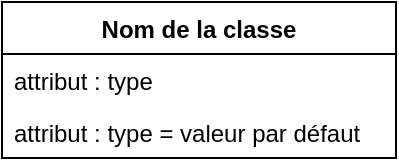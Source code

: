 <mxfile version="15.7.3" type="device" pages="4"><diagram id="C5RBs43oDa-KdzZeNtuy" name="definition"><mxGraphModel dx="1408" dy="851" grid="0" gridSize="10" guides="1" tooltips="1" connect="1" arrows="1" fold="0" page="0" pageScale="1" pageWidth="827" pageHeight="1169" math="0" shadow="0"><root><mxCell id="WIyWlLk6GJQsqaUBKTNV-0"/><mxCell id="WIyWlLk6GJQsqaUBKTNV-1" parent="WIyWlLk6GJQsqaUBKTNV-0"/><mxCell id="2muChrdOP8eWpoi1rVZQ-0" value="Nom de la classe" style="swimlane;fontStyle=1;childLayout=stackLayout;horizontal=1;startSize=26;fillColor=none;horizontalStack=0;resizeParent=1;resizeParentMax=0;resizeLast=0;collapsible=1;marginBottom=0;" parent="WIyWlLk6GJQsqaUBKTNV-1" vertex="1"><mxGeometry x="173" y="229" width="197" height="78" as="geometry"/></mxCell><mxCell id="2muChrdOP8eWpoi1rVZQ-1" value="attribut : type" style="text;strokeColor=none;fillColor=none;align=left;verticalAlign=top;spacingLeft=4;spacingRight=4;overflow=hidden;rotatable=0;points=[[0,0.5],[1,0.5]];portConstraint=eastwest;" parent="2muChrdOP8eWpoi1rVZQ-0" vertex="1"><mxGeometry y="26" width="197" height="26" as="geometry"/></mxCell><mxCell id="2muChrdOP8eWpoi1rVZQ-2" value="attribut : type = valeur par défaut" style="text;strokeColor=none;fillColor=none;align=left;verticalAlign=top;spacingLeft=4;spacingRight=4;overflow=hidden;rotatable=0;points=[[0,0.5],[1,0.5]];portConstraint=eastwest;" parent="2muChrdOP8eWpoi1rVZQ-0" vertex="1"><mxGeometry y="52" width="197" height="26" as="geometry"/></mxCell></root></mxGraphModel></diagram><diagram id="RNo0tvKptu0rPjzbmKOh" name="relations"><mxGraphModel dx="1808" dy="851" grid="0" gridSize="10" guides="1" tooltips="1" connect="1" arrows="1" fold="0" page="0" pageScale="1" pageWidth="1100" pageHeight="850" math="0" shadow="0"><root><mxCell id="r20iOCwLM5_kPu4Nhum--0"/><mxCell id="r20iOCwLM5_kPu4Nhum--1" parent="r20iOCwLM5_kPu4Nhum--0"/><mxCell id="CemCK6yMrdy4ZBYj3Qh3-0" value="Nom de la classe parent" style="swimlane;fontStyle=1;childLayout=stackLayout;horizontal=1;startSize=26;fillColor=none;horizontalStack=0;resizeParent=1;resizeParentMax=0;resizeLast=0;collapsible=1;marginBottom=0;" vertex="1" parent="r20iOCwLM5_kPu4Nhum--1"><mxGeometry x="-297" y="189" width="197" height="78" as="geometry"/></mxCell><mxCell id="CemCK6yMrdy4ZBYj3Qh3-1" value="attribut : type" style="text;strokeColor=none;fillColor=none;align=left;verticalAlign=top;spacingLeft=4;spacingRight=4;overflow=hidden;rotatable=0;points=[[0,0.5],[1,0.5]];portConstraint=eastwest;" vertex="1" parent="CemCK6yMrdy4ZBYj3Qh3-0"><mxGeometry y="26" width="197" height="26" as="geometry"/></mxCell><mxCell id="CemCK6yMrdy4ZBYj3Qh3-2" value="attribut : type" style="text;strokeColor=none;fillColor=none;align=left;verticalAlign=top;spacingLeft=4;spacingRight=4;overflow=hidden;rotatable=0;points=[[0,0.5],[1,0.5]];portConstraint=eastwest;" vertex="1" parent="CemCK6yMrdy4ZBYj3Qh3-0"><mxGeometry y="52" width="197" height="26" as="geometry"/></mxCell><mxCell id="CemCK6yMrdy4ZBYj3Qh3-3" value="Nom de la classe enfant" style="swimlane;fontStyle=1;childLayout=stackLayout;horizontal=1;startSize=26;fillColor=none;horizontalStack=0;resizeParent=1;resizeParentMax=0;resizeLast=0;collapsible=1;marginBottom=0;" vertex="1" parent="r20iOCwLM5_kPu4Nhum--1"><mxGeometry x="93" y="189" width="197" height="78" as="geometry"/></mxCell><mxCell id="CemCK6yMrdy4ZBYj3Qh3-4" value="attribut : type" style="text;strokeColor=none;fillColor=none;align=left;verticalAlign=top;spacingLeft=4;spacingRight=4;overflow=hidden;rotatable=0;points=[[0,0.5],[1,0.5]];portConstraint=eastwest;" vertex="1" parent="CemCK6yMrdy4ZBYj3Qh3-3"><mxGeometry y="26" width="197" height="26" as="geometry"/></mxCell><mxCell id="CemCK6yMrdy4ZBYj3Qh3-5" value="attribut : type" style="text;strokeColor=none;fillColor=none;align=left;verticalAlign=top;spacingLeft=4;spacingRight=4;overflow=hidden;rotatable=0;points=[[0,0.5],[1,0.5]];portConstraint=eastwest;" vertex="1" parent="CemCK6yMrdy4ZBYj3Qh3-3"><mxGeometry y="52" width="197" height="26" as="geometry"/></mxCell><mxCell id="CemCK6yMrdy4ZBYj3Qh3-6" value="Nom de la classe" style="swimlane;fontStyle=1;childLayout=stackLayout;horizontal=1;startSize=26;fillColor=none;horizontalStack=0;resizeParent=1;resizeParentMax=0;resizeLast=0;collapsible=1;marginBottom=0;" vertex="1" parent="r20iOCwLM5_kPu4Nhum--1"><mxGeometry x="-297" y="315" width="197" height="78" as="geometry"/></mxCell><mxCell id="CemCK6yMrdy4ZBYj3Qh3-7" value="attribut : type" style="text;strokeColor=none;fillColor=none;align=left;verticalAlign=top;spacingLeft=4;spacingRight=4;overflow=hidden;rotatable=0;points=[[0,0.5],[1,0.5]];portConstraint=eastwest;" vertex="1" parent="CemCK6yMrdy4ZBYj3Qh3-6"><mxGeometry y="26" width="197" height="26" as="geometry"/></mxCell><mxCell id="CemCK6yMrdy4ZBYj3Qh3-8" value="attribut : type" style="text;strokeColor=none;fillColor=none;align=left;verticalAlign=top;spacingLeft=4;spacingRight=4;overflow=hidden;rotatable=0;points=[[0,0.5],[1,0.5]];portConstraint=eastwest;" vertex="1" parent="CemCK6yMrdy4ZBYj3Qh3-6"><mxGeometry y="52" width="197" height="26" as="geometry"/></mxCell><mxCell id="CemCK6yMrdy4ZBYj3Qh3-9" value="Nom de la classe" style="swimlane;fontStyle=1;childLayout=stackLayout;horizontal=1;startSize=26;fillColor=none;horizontalStack=0;resizeParent=1;resizeParentMax=0;resizeLast=0;collapsible=1;marginBottom=0;" vertex="1" parent="r20iOCwLM5_kPu4Nhum--1"><mxGeometry x="93" y="315" width="197" height="78" as="geometry"/></mxCell><mxCell id="CemCK6yMrdy4ZBYj3Qh3-10" value="attribut : type" style="text;strokeColor=none;fillColor=none;align=left;verticalAlign=top;spacingLeft=4;spacingRight=4;overflow=hidden;rotatable=0;points=[[0,0.5],[1,0.5]];portConstraint=eastwest;" vertex="1" parent="CemCK6yMrdy4ZBYj3Qh3-9"><mxGeometry y="26" width="197" height="26" as="geometry"/></mxCell><mxCell id="CemCK6yMrdy4ZBYj3Qh3-11" value="attribut : type" style="text;strokeColor=none;fillColor=none;align=left;verticalAlign=top;spacingLeft=4;spacingRight=4;overflow=hidden;rotatable=0;points=[[0,0.5],[1,0.5]];portConstraint=eastwest;" vertex="1" parent="CemCK6yMrdy4ZBYj3Qh3-9"><mxGeometry y="52" width="197" height="26" as="geometry"/></mxCell><mxCell id="CemCK6yMrdy4ZBYj3Qh3-12" value="&amp;nbsp;action &amp;gt;&amp;nbsp;" style="edgeStyle=orthogonalEdgeStyle;rounded=0;orthogonalLoop=1;jettySize=auto;html=1;exitX=1;exitY=0.5;exitDx=0;exitDy=0;entryX=0;entryY=0.5;entryDx=0;entryDy=0;endArrow=none;endFill=0;" edge="1" parent="r20iOCwLM5_kPu4Nhum--1"><mxGeometry relative="1" as="geometry"><mxPoint x="-100" y="354" as="sourcePoint"/><mxPoint x="93" y="354" as="targetPoint"/></mxGeometry></mxCell><mxCell id="CemCK6yMrdy4ZBYj3Qh3-13" style="edgeStyle=orthogonalEdgeStyle;rounded=0;orthogonalLoop=1;jettySize=auto;html=1;exitX=0;exitY=0.5;exitDx=0;exitDy=0;entryX=1;entryY=0.5;entryDx=0;entryDy=0;endArrow=block;endFill=0;endSize=12;" edge="1" parent="r20iOCwLM5_kPu4Nhum--1" source="CemCK6yMrdy4ZBYj3Qh3-4" target="CemCK6yMrdy4ZBYj3Qh3-1"><mxGeometry relative="1" as="geometry"/></mxCell><mxCell id="CemCK6yMrdy4ZBYj3Qh3-15" value="Nom de la classe" style="swimlane;fontStyle=1;childLayout=stackLayout;horizontal=1;startSize=26;fillColor=none;horizontalStack=0;resizeParent=1;resizeParentMax=0;resizeLast=0;collapsible=1;marginBottom=0;" vertex="1" parent="r20iOCwLM5_kPu4Nhum--1"><mxGeometry x="-297" y="438" width="197" height="78" as="geometry"/></mxCell><mxCell id="CemCK6yMrdy4ZBYj3Qh3-16" value="attribut : type" style="text;strokeColor=none;fillColor=none;align=left;verticalAlign=top;spacingLeft=4;spacingRight=4;overflow=hidden;rotatable=0;points=[[0,0.5],[1,0.5]];portConstraint=eastwest;" vertex="1" parent="CemCK6yMrdy4ZBYj3Qh3-15"><mxGeometry y="26" width="197" height="26" as="geometry"/></mxCell><mxCell id="CemCK6yMrdy4ZBYj3Qh3-17" value="attribut : type" style="text;strokeColor=none;fillColor=none;align=left;verticalAlign=top;spacingLeft=4;spacingRight=4;overflow=hidden;rotatable=0;points=[[0,0.5],[1,0.5]];portConstraint=eastwest;" vertex="1" parent="CemCK6yMrdy4ZBYj3Qh3-15"><mxGeometry y="52" width="197" height="26" as="geometry"/></mxCell><mxCell id="CemCK6yMrdy4ZBYj3Qh3-18" value="Nom de la classe" style="swimlane;fontStyle=1;childLayout=stackLayout;horizontal=1;startSize=26;fillColor=none;horizontalStack=0;resizeParent=1;resizeParentMax=0;resizeLast=0;collapsible=1;marginBottom=0;" vertex="1" parent="r20iOCwLM5_kPu4Nhum--1"><mxGeometry x="93" y="438" width="197" height="78" as="geometry"/></mxCell><mxCell id="CemCK6yMrdy4ZBYj3Qh3-19" value="attribut : type" style="text;strokeColor=none;fillColor=none;align=left;verticalAlign=top;spacingLeft=4;spacingRight=4;overflow=hidden;rotatable=0;points=[[0,0.5],[1,0.5]];portConstraint=eastwest;" vertex="1" parent="CemCK6yMrdy4ZBYj3Qh3-18"><mxGeometry y="26" width="197" height="26" as="geometry"/></mxCell><mxCell id="CemCK6yMrdy4ZBYj3Qh3-20" value="attribut : type" style="text;strokeColor=none;fillColor=none;align=left;verticalAlign=top;spacingLeft=4;spacingRight=4;overflow=hidden;rotatable=0;points=[[0,0.5],[1,0.5]];portConstraint=eastwest;" vertex="1" parent="CemCK6yMrdy4ZBYj3Qh3-18"><mxGeometry y="52" width="197" height="26" as="geometry"/></mxCell><mxCell id="CemCK6yMrdy4ZBYj3Qh3-21" value="&amp;nbsp;action &amp;gt;&amp;nbsp;" style="edgeStyle=orthogonalEdgeStyle;rounded=0;orthogonalLoop=1;jettySize=auto;html=1;exitX=1;exitY=0.5;exitDx=0;exitDy=0;entryX=0;entryY=0.5;entryDx=0;entryDy=0;endArrow=none;endFill=0;" edge="1" parent="r20iOCwLM5_kPu4Nhum--1"><mxGeometry relative="1" as="geometry"><mxPoint x="-100" y="477" as="sourcePoint"/><mxPoint x="93" y="477" as="targetPoint"/></mxGeometry></mxCell><mxCell id="CemCK6yMrdy4ZBYj3Qh3-22" value="Card" style="edgeLabel;html=1;align=center;verticalAlign=middle;resizable=0;points=[];" vertex="1" connectable="0" parent="CemCK6yMrdy4ZBYj3Qh3-21"><mxGeometry x="-0.896" y="3" relative="1" as="geometry"><mxPoint x="6" y="-10" as="offset"/></mxGeometry></mxCell><mxCell id="CemCK6yMrdy4ZBYj3Qh3-23" value="Card" style="edgeLabel;html=1;align=center;verticalAlign=middle;resizable=0;points=[];" vertex="1" connectable="0" parent="CemCK6yMrdy4ZBYj3Qh3-21"><mxGeometry x="0.793" y="-2" relative="1" as="geometry"><mxPoint x="3" y="-15" as="offset"/></mxGeometry></mxCell></root></mxGraphModel></diagram><diagram id="Zr9In-lY7mEhg0bkiYH7" name="contraintes"><mxGraphModel dx="1408" dy="851" grid="0" gridSize="10" guides="1" tooltips="1" connect="1" arrows="1" fold="0" page="0" pageScale="1" pageWidth="1100" pageHeight="850" math="0" shadow="0"><root><mxCell id="GfYpJ3R2Ek3cpgLLjfuU-0"/><mxCell id="GfYpJ3R2Ek3cpgLLjfuU-1" parent="GfYpJ3R2Ek3cpgLLjfuU-0"/><mxCell id="5mpGbRbLdj9AD-YkAQId-0" value="Nom de la classe" style="swimlane;fontStyle=1;childLayout=stackLayout;horizontal=1;startSize=26;fillColor=none;horizontalStack=0;resizeParent=1;resizeParentMax=0;resizeLast=0;collapsible=1;marginBottom=0;" vertex="1" parent="GfYpJ3R2Ek3cpgLLjfuU-1"><mxGeometry x="173" y="229" width="169" height="104" as="geometry"/></mxCell><mxCell id="5mpGbRbLdj9AD-YkAQId-1" value="attribut : type    { id }" style="text;strokeColor=none;fillColor=none;align=left;verticalAlign=top;spacingLeft=4;spacingRight=4;overflow=hidden;rotatable=0;points=[[0,0.5],[1,0.5]];portConstraint=eastwest;" vertex="1" parent="5mpGbRbLdj9AD-YkAQId-0"><mxGeometry y="26" width="169" height="26" as="geometry"/></mxCell><mxCell id="5mpGbRbLdj9AD-YkAQId-2" value="attribut : type   { unique }" style="text;strokeColor=none;fillColor=none;align=left;verticalAlign=top;spacingLeft=4;spacingRight=4;overflow=hidden;rotatable=0;points=[[0,0.5],[1,0.5]];portConstraint=eastwest;" vertex="1" parent="5mpGbRbLdj9AD-YkAQId-0"><mxGeometry y="52" width="169" height="26" as="geometry"/></mxCell><mxCell id="5mpGbRbLdj9AD-YkAQId-3" value="X : type   { x &gt; 0 }" style="text;strokeColor=none;fillColor=none;align=left;verticalAlign=top;spacingLeft=4;spacingRight=4;overflow=hidden;rotatable=0;points=[[0,0.5],[1,0.5]];portConstraint=eastwest;" vertex="1" parent="5mpGbRbLdj9AD-YkAQId-0"><mxGeometry y="78" width="169" height="26" as="geometry"/></mxCell></root></mxGraphModel></diagram><diagram id="1ZqOe_J82Y5Z9dAIHWfm" name="embarcation"><mxGraphModel dx="1053" dy="530" grid="0" gridSize="10" guides="1" tooltips="1" connect="1" arrows="1" fold="0" page="1" pageScale="1" pageWidth="1100" pageHeight="850" math="0" shadow="0"><root><mxCell id="W8l-t97603IsIvJPtsRZ-0"/><mxCell id="W8l-t97603IsIvJPtsRZ-1" parent="W8l-t97603IsIvJPtsRZ-0"/><mxCell id="W8l-t97603IsIvJPtsRZ-18" value="Pagaie" style="swimlane;fontStyle=0;childLayout=stackLayout;horizontal=1;startSize=26;fillColor=none;horizontalStack=0;resizeParent=1;resizeParentMax=0;resizeLast=0;collapsible=1;marginBottom=0;" vertex="1" parent="W8l-t97603IsIvJPtsRZ-1"><mxGeometry x="723" y="380" width="140" height="78" as="geometry"/></mxCell><mxCell id="W8l-t97603IsIvJPtsRZ-47" value="coutHoraire : float" style="text;strokeColor=none;fillColor=none;align=left;verticalAlign=top;spacingLeft=4;spacingRight=4;overflow=hidden;rotatable=0;points=[[0,0.5],[1,0.5]];portConstraint=eastwest;" vertex="1" parent="W8l-t97603IsIvJPtsRZ-18"><mxGeometry y="26" width="140" height="26" as="geometry"/></mxCell><mxCell id="W8l-t97603IsIvJPtsRZ-20" value="nombrePales : int" style="text;strokeColor=none;fillColor=none;align=left;verticalAlign=top;spacingLeft=4;spacingRight=4;overflow=hidden;rotatable=0;points=[[0,0.5],[1,0.5]];portConstraint=eastwest;" vertex="1" parent="W8l-t97603IsIvJPtsRZ-18"><mxGeometry y="52" width="140" height="26" as="geometry"/></mxCell><mxCell id="W8l-t97603IsIvJPtsRZ-24" value="&amp;lt; requis par" style="edgeStyle=orthogonalEdgeStyle;rounded=0;orthogonalLoop=1;jettySize=auto;html=1;exitX=1;exitY=0.5;exitDx=0;exitDy=0;entryX=0;entryY=0.5;entryDx=0;entryDy=0;endArrow=none;endFill=0;startSize=12;endSize=12;" edge="1" parent="W8l-t97603IsIvJPtsRZ-1" source="W8l-t97603IsIvJPtsRZ-29" target="W8l-t97603IsIvJPtsRZ-47"><mxGeometry relative="1" as="geometry"/></mxCell><mxCell id="W8l-t97603IsIvJPtsRZ-25" value="Embarcation" style="swimlane;fontStyle=0;childLayout=stackLayout;horizontal=1;startSize=26;fillColor=none;horizontalStack=0;resizeParent=1;resizeParentMax=0;resizeLast=0;collapsible=1;marginBottom=0;" vertex="1" parent="W8l-t97603IsIvJPtsRZ-1"><mxGeometry x="295" y="406" width="287" height="156" as="geometry"/></mxCell><mxCell id="W8l-t97603IsIvJPtsRZ-29" value="nom : string" style="text;strokeColor=none;fillColor=none;align=left;verticalAlign=top;spacingLeft=4;spacingRight=4;overflow=hidden;rotatable=0;points=[[0,0.5],[1,0.5]];portConstraint=eastwest;" vertex="1" parent="W8l-t97603IsIvJPtsRZ-25"><mxGeometry y="26" width="287" height="26" as="geometry"/></mxCell><mxCell id="W8l-t97603IsIvJPtsRZ-7" value="coutHoraire : float" style="text;strokeColor=none;fillColor=none;align=left;verticalAlign=top;spacingLeft=4;spacingRight=4;overflow=hidden;rotatable=0;points=[[0,0.5],[1,0.5]];portConstraint=eastwest;" vertex="1" parent="W8l-t97603IsIvJPtsRZ-25"><mxGeometry y="52" width="287" height="26" as="geometry"/></mxCell><mxCell id="W8l-t97603IsIvJPtsRZ-26" value="noSequentiel : int  {unique}" style="text;strokeColor=none;fillColor=none;align=left;verticalAlign=top;spacingLeft=4;spacingRight=4;overflow=hidden;rotatable=0;points=[[0,0.5],[1,0.5]];portConstraint=eastwest;" vertex="1" parent="W8l-t97603IsIvJPtsRZ-25"><mxGeometry y="78" width="287" height="26" as="geometry"/></mxCell><mxCell id="W8l-t97603IsIvJPtsRZ-8" value="occupationMaximale : int { &gt;= occupationMinimale} " style="text;strokeColor=none;fillColor=none;align=left;verticalAlign=top;spacingLeft=4;spacingRight=4;overflow=hidden;rotatable=0;points=[[0,0.5],[1,0.5]];portConstraint=eastwest;" vertex="1" parent="W8l-t97603IsIvJPtsRZ-25"><mxGeometry y="104" width="287" height="26" as="geometry"/></mxCell><mxCell id="W8l-t97603IsIvJPtsRZ-28" value="occupationMinimale : int" style="text;strokeColor=none;fillColor=none;align=left;verticalAlign=top;spacingLeft=4;spacingRight=4;overflow=hidden;rotatable=0;points=[[0,0.5],[1,0.5]];portConstraint=eastwest;" vertex="1" parent="W8l-t97603IsIvJPtsRZ-25"><mxGeometry y="130" width="287" height="26" as="geometry"/></mxCell><mxCell id="W8l-t97603IsIvJPtsRZ-31" value="VesteFlotaison" style="swimlane;fontStyle=0;childLayout=stackLayout;horizontal=1;startSize=26;fillColor=none;horizontalStack=0;resizeParent=1;resizeParentMax=0;resizeLast=0;collapsible=1;marginBottom=0;" vertex="1" parent="W8l-t97603IsIvJPtsRZ-1"><mxGeometry x="114" y="406" width="140" height="104" as="geometry"/></mxCell><mxCell id="W8l-t97603IsIvJPtsRZ-50" value="coutHoraire : float" style="text;strokeColor=none;fillColor=none;align=left;verticalAlign=top;spacingLeft=4;spacingRight=4;overflow=hidden;rotatable=0;points=[[0,0.5],[1,0.5]];portConstraint=eastwest;" vertex="1" parent="W8l-t97603IsIvJPtsRZ-31"><mxGeometry y="26" width="140" height="26" as="geometry"/></mxCell><mxCell id="W8l-t97603IsIvJPtsRZ-49" value="taille : string" style="text;strokeColor=none;fillColor=none;align=left;verticalAlign=top;spacingLeft=4;spacingRight=4;overflow=hidden;rotatable=0;points=[[0,0.5],[1,0.5]];portConstraint=eastwest;" vertex="1" parent="W8l-t97603IsIvJPtsRZ-31"><mxGeometry y="52" width="140" height="26" as="geometry"/></mxCell><mxCell id="W8l-t97603IsIvJPtsRZ-32" value="dateExpiration : Date" style="text;strokeColor=none;fillColor=none;align=left;verticalAlign=top;spacingLeft=4;spacingRight=4;overflow=hidden;rotatable=0;points=[[0,0.5],[1,0.5]];portConstraint=eastwest;" vertex="1" parent="W8l-t97603IsIvJPtsRZ-31"><mxGeometry y="78" width="140" height="26" as="geometry"/></mxCell><mxCell id="W8l-t97603IsIvJPtsRZ-38" value="Comporte &amp;gt;" style="edgeStyle=orthogonalEdgeStyle;rounded=0;orthogonalLoop=1;jettySize=auto;html=1;entryX=0.521;entryY=0.005;entryDx=0;entryDy=0;entryPerimeter=0;endArrow=none;endFill=0;startSize=12;endSize=12;" edge="1" parent="W8l-t97603IsIvJPtsRZ-1" source="W8l-t97603IsIvJPtsRZ-34" target="W8l-t97603IsIvJPtsRZ-25"><mxGeometry relative="1" as="geometry"/></mxCell><mxCell id="W8l-t97603IsIvJPtsRZ-56" value="*" style="edgeLabel;html=1;align=center;verticalAlign=middle;resizable=0;points=[];" vertex="1" connectable="0" parent="W8l-t97603IsIvJPtsRZ-38"><mxGeometry x="-0.821" y="-2" relative="1" as="geometry"><mxPoint x="18" y="1" as="offset"/></mxGeometry></mxCell><mxCell id="W8l-t97603IsIvJPtsRZ-34" value="Location" style="swimlane;fontStyle=0;childLayout=stackLayout;horizontal=1;startSize=26;fillColor=none;horizontalStack=0;resizeParent=1;resizeParentMax=0;resizeLast=0;collapsible=1;marginBottom=0;" vertex="1" parent="W8l-t97603IsIvJPtsRZ-1"><mxGeometry x="356" y="160" width="173" height="104" as="geometry"/></mxCell><mxCell id="W8l-t97603IsIvJPtsRZ-35" value="prisePossession : DateHeure" style="text;strokeColor=none;fillColor=none;align=left;verticalAlign=top;spacingLeft=4;spacingRight=4;overflow=hidden;rotatable=0;points=[[0,0.5],[1,0.5]];portConstraint=eastwest;" vertex="1" parent="W8l-t97603IsIvJPtsRZ-34"><mxGeometry y="26" width="173" height="26" as="geometry"/></mxCell><mxCell id="W8l-t97603IsIvJPtsRZ-36" value="retourPrevu : DateHeure" style="text;strokeColor=none;fillColor=none;align=left;verticalAlign=top;spacingLeft=4;spacingRight=4;overflow=hidden;rotatable=0;points=[[0,0.5],[1,0.5]];portConstraint=eastwest;" vertex="1" parent="W8l-t97603IsIvJPtsRZ-34"><mxGeometry y="52" width="173" height="26" as="geometry"/></mxCell><mxCell id="W8l-t97603IsIvJPtsRZ-37" value="retourReel : DateHeure" style="text;strokeColor=none;fillColor=none;align=left;verticalAlign=top;spacingLeft=4;spacingRight=4;overflow=hidden;rotatable=0;points=[[0,0.5],[1,0.5]];portConstraint=eastwest;" vertex="1" parent="W8l-t97603IsIvJPtsRZ-34"><mxGeometry y="78" width="173" height="26" as="geometry"/></mxCell><mxCell id="W8l-t97603IsIvJPtsRZ-39" value="&amp;lt; Comporte" style="edgeStyle=orthogonalEdgeStyle;rounded=0;orthogonalLoop=1;jettySize=auto;html=1;exitX=0;exitY=0.5;exitDx=0;exitDy=0;endArrow=none;endFill=0;startSize=12;endSize=12;" edge="1" parent="W8l-t97603IsIvJPtsRZ-1" source="W8l-t97603IsIvJPtsRZ-36" target="W8l-t97603IsIvJPtsRZ-31"><mxGeometry relative="1" as="geometry"/></mxCell><mxCell id="W8l-t97603IsIvJPtsRZ-52" value="*" style="edgeLabel;html=1;align=center;verticalAlign=middle;resizable=0;points=[];" vertex="1" connectable="0" parent="W8l-t97603IsIvJPtsRZ-39"><mxGeometry x="-0.629" y="1" relative="1" as="geometry"><mxPoint x="31" y="-14" as="offset"/></mxGeometry></mxCell><mxCell id="W8l-t97603IsIvJPtsRZ-53" value="*" style="edgeLabel;html=1;align=center;verticalAlign=middle;resizable=0;points=[];" vertex="1" connectable="0" parent="W8l-t97603IsIvJPtsRZ-39"><mxGeometry x="0.694" y="3" relative="1" as="geometry"><mxPoint x="3" y="33" as="offset"/></mxGeometry></mxCell><mxCell id="W8l-t97603IsIvJPtsRZ-40" style="edgeStyle=orthogonalEdgeStyle;rounded=0;orthogonalLoop=1;jettySize=auto;html=1;exitX=1;exitY=0.5;exitDx=0;exitDy=0;endArrow=none;endFill=0;startSize=12;endSize=12;" edge="1" parent="W8l-t97603IsIvJPtsRZ-1" source="W8l-t97603IsIvJPtsRZ-36" target="W8l-t97603IsIvJPtsRZ-18"><mxGeometry relative="1" as="geometry"/></mxCell><mxCell id="W8l-t97603IsIvJPtsRZ-41" value="Comporte&amp;nbsp; &amp;gt;" style="edgeLabel;html=1;align=center;verticalAlign=middle;resizable=0;points=[];" vertex="1" connectable="0" parent="W8l-t97603IsIvJPtsRZ-40"><mxGeometry x="-0.419" y="1" relative="1" as="geometry"><mxPoint as="offset"/></mxGeometry></mxCell><mxCell id="W8l-t97603IsIvJPtsRZ-58" value="*" style="edgeLabel;html=1;align=center;verticalAlign=middle;resizable=0;points=[];" vertex="1" connectable="0" parent="W8l-t97603IsIvJPtsRZ-40"><mxGeometry x="-0.931" relative="1" as="geometry"><mxPoint x="-5" y="-13" as="offset"/></mxGeometry></mxCell><mxCell id="W8l-t97603IsIvJPtsRZ-59" value="*" style="edgeLabel;html=1;align=center;verticalAlign=middle;resizable=0;points=[];" vertex="1" connectable="0" parent="W8l-t97603IsIvJPtsRZ-40"><mxGeometry x="0.896" relative="1" as="geometry"><mxPoint x="9" y="8" as="offset"/></mxGeometry></mxCell><mxCell id="W8l-t97603IsIvJPtsRZ-42" value="Client" style="swimlane;fontStyle=0;childLayout=stackLayout;horizontal=1;startSize=26;fillColor=none;horizontalStack=0;resizeParent=1;resizeParentMax=0;resizeLast=0;collapsible=1;marginBottom=0;" vertex="1" parent="W8l-t97603IsIvJPtsRZ-1"><mxGeometry x="690" y="74" width="173" height="104" as="geometry"/></mxCell><mxCell id="W8l-t97603IsIvJPtsRZ-43" value="nom : String" style="text;strokeColor=none;fillColor=none;align=left;verticalAlign=top;spacingLeft=4;spacingRight=4;overflow=hidden;rotatable=0;points=[[0,0.5],[1,0.5]];portConstraint=eastwest;" vertex="1" parent="W8l-t97603IsIvJPtsRZ-42"><mxGeometry y="26" width="173" height="26" as="geometry"/></mxCell><mxCell id="W8l-t97603IsIvJPtsRZ-44" value="adresse : String" style="text;strokeColor=none;fillColor=none;align=left;verticalAlign=top;spacingLeft=4;spacingRight=4;overflow=hidden;rotatable=0;points=[[0,0.5],[1,0.5]];portConstraint=eastwest;" vertex="1" parent="W8l-t97603IsIvJPtsRZ-42"><mxGeometry y="52" width="173" height="26" as="geometry"/></mxCell><mxCell id="W8l-t97603IsIvJPtsRZ-45" value="téléphone : String" style="text;strokeColor=none;fillColor=none;align=left;verticalAlign=top;spacingLeft=4;spacingRight=4;overflow=hidden;rotatable=0;points=[[0,0.5],[1,0.5]];portConstraint=eastwest;" vertex="1" parent="W8l-t97603IsIvJPtsRZ-42"><mxGeometry y="78" width="173" height="26" as="geometry"/></mxCell><mxCell id="W8l-t97603IsIvJPtsRZ-46" value="&amp;lt; Effectue" style="edgeStyle=orthogonalEdgeStyle;rounded=0;orthogonalLoop=1;jettySize=auto;html=1;exitX=0;exitY=0.5;exitDx=0;exitDy=0;entryX=0.5;entryY=0;entryDx=0;entryDy=0;endArrow=none;endFill=0;startSize=12;endSize=12;" edge="1" parent="W8l-t97603IsIvJPtsRZ-1" source="W8l-t97603IsIvJPtsRZ-44" target="W8l-t97603IsIvJPtsRZ-34"><mxGeometry relative="1" as="geometry"/></mxCell><mxCell id="W8l-t97603IsIvJPtsRZ-61" value="1" style="edgeLabel;html=1;align=center;verticalAlign=middle;resizable=0;points=[];" vertex="1" connectable="0" parent="W8l-t97603IsIvJPtsRZ-46"><mxGeometry x="0.774" y="2" relative="1" as="geometry"><mxPoint x="224" y="-15" as="offset"/></mxGeometry></mxCell><mxCell id="W8l-t97603IsIvJPtsRZ-62" value="1..m" style="edgeLabel;html=1;align=center;verticalAlign=middle;resizable=0;points=[];" vertex="1" connectable="0" parent="W8l-t97603IsIvJPtsRZ-46"><mxGeometry x="0.854" relative="1" as="geometry"><mxPoint x="18" y="8" as="offset"/></mxGeometry></mxCell><mxCell id="W8l-t97603IsIvJPtsRZ-57" value="1..n" style="edgeLabel;html=1;align=center;verticalAlign=middle;resizable=0;points=[];" vertex="1" connectable="0" parent="W8l-t97603IsIvJPtsRZ-1"><mxGeometry x="468.5" y="287.5" as="geometry"><mxPoint x="-9" y="100" as="offset"/></mxGeometry></mxCell></root></mxGraphModel></diagram></mxfile>